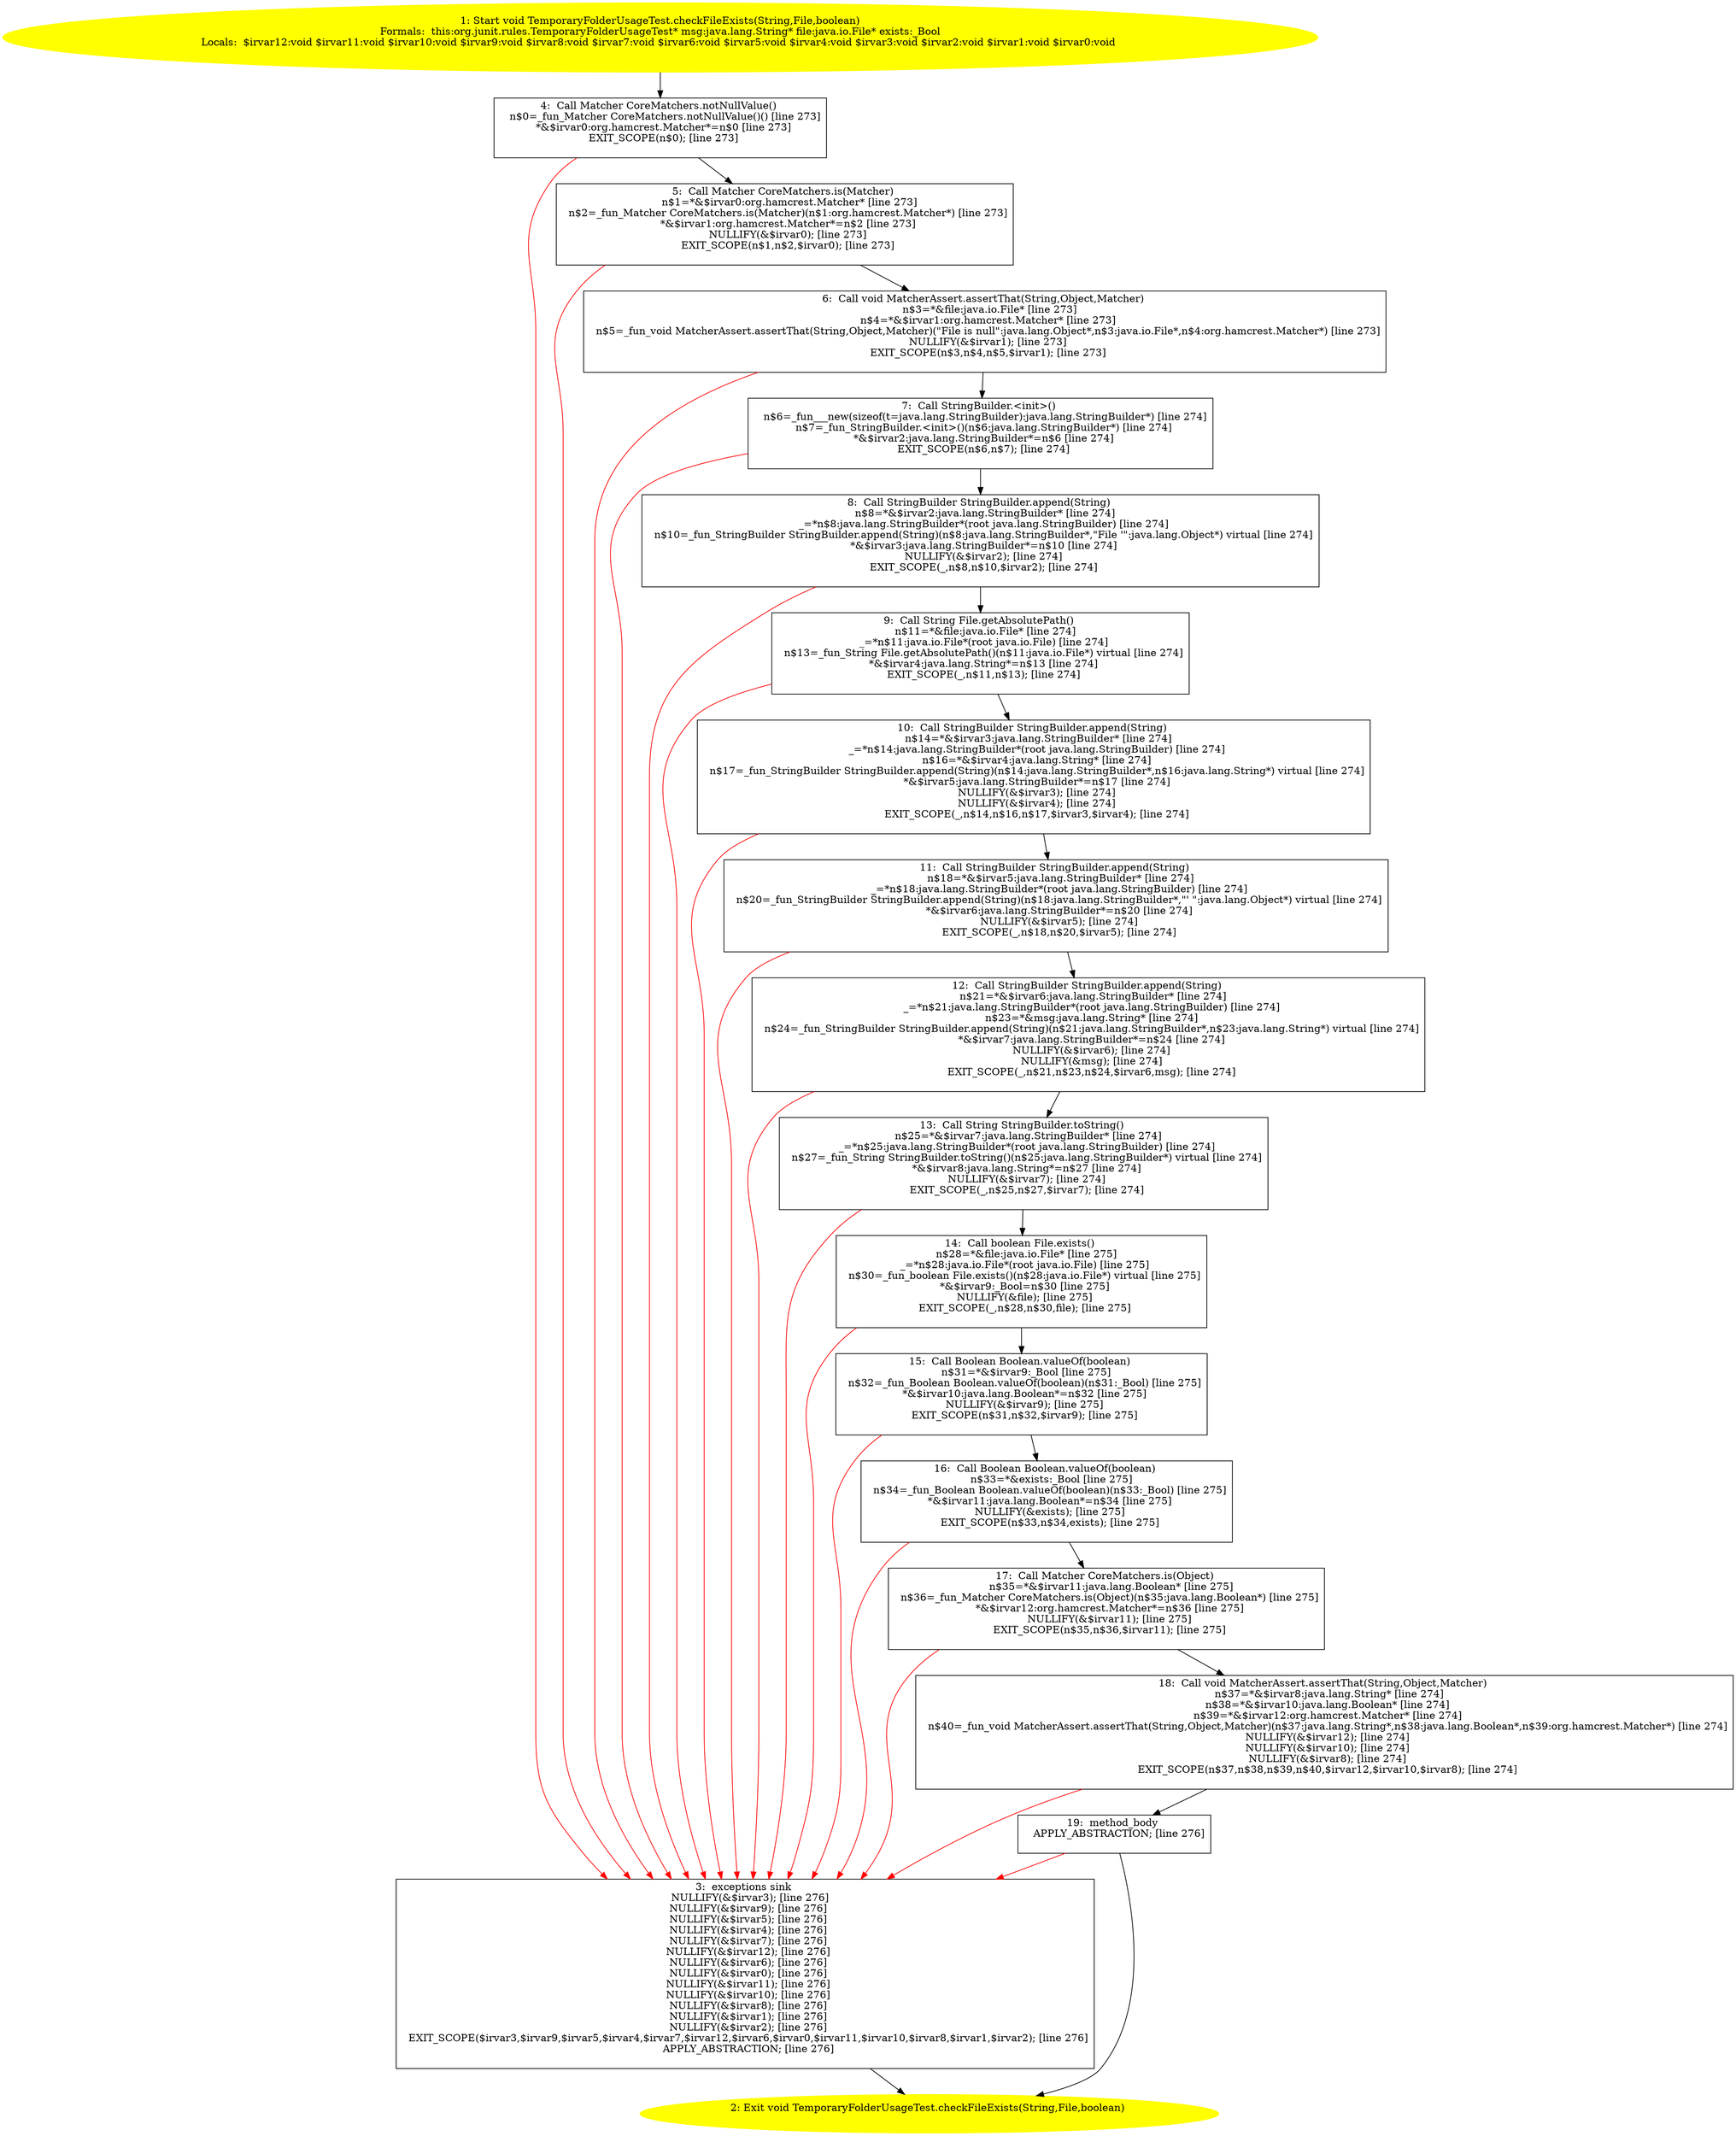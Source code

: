 /* @generated */
digraph cfg {
"org.junit.rules.TemporaryFolderUsageTest.checkFileExists(java.lang.String,java.io.File,boolean):void.0c1b326303adb6eacb05572ea7ec7326_1" [label="1: Start void TemporaryFolderUsageTest.checkFileExists(String,File,boolean)\nFormals:  this:org.junit.rules.TemporaryFolderUsageTest* msg:java.lang.String* file:java.io.File* exists:_Bool\nLocals:  $irvar12:void $irvar11:void $irvar10:void $irvar9:void $irvar8:void $irvar7:void $irvar6:void $irvar5:void $irvar4:void $irvar3:void $irvar2:void $irvar1:void $irvar0:void \n  " color=yellow style=filled]
	

	 "org.junit.rules.TemporaryFolderUsageTest.checkFileExists(java.lang.String,java.io.File,boolean):void.0c1b326303adb6eacb05572ea7ec7326_1" -> "org.junit.rules.TemporaryFolderUsageTest.checkFileExists(java.lang.String,java.io.File,boolean):void.0c1b326303adb6eacb05572ea7ec7326_4" ;
"org.junit.rules.TemporaryFolderUsageTest.checkFileExists(java.lang.String,java.io.File,boolean):void.0c1b326303adb6eacb05572ea7ec7326_2" [label="2: Exit void TemporaryFolderUsageTest.checkFileExists(String,File,boolean) \n  " color=yellow style=filled]
	

"org.junit.rules.TemporaryFolderUsageTest.checkFileExists(java.lang.String,java.io.File,boolean):void.0c1b326303adb6eacb05572ea7ec7326_3" [label="3:  exceptions sink \n   NULLIFY(&$irvar3); [line 276]\n  NULLIFY(&$irvar9); [line 276]\n  NULLIFY(&$irvar5); [line 276]\n  NULLIFY(&$irvar4); [line 276]\n  NULLIFY(&$irvar7); [line 276]\n  NULLIFY(&$irvar12); [line 276]\n  NULLIFY(&$irvar6); [line 276]\n  NULLIFY(&$irvar0); [line 276]\n  NULLIFY(&$irvar11); [line 276]\n  NULLIFY(&$irvar10); [line 276]\n  NULLIFY(&$irvar8); [line 276]\n  NULLIFY(&$irvar1); [line 276]\n  NULLIFY(&$irvar2); [line 276]\n  EXIT_SCOPE($irvar3,$irvar9,$irvar5,$irvar4,$irvar7,$irvar12,$irvar6,$irvar0,$irvar11,$irvar10,$irvar8,$irvar1,$irvar2); [line 276]\n  APPLY_ABSTRACTION; [line 276]\n " shape="box"]
	

	 "org.junit.rules.TemporaryFolderUsageTest.checkFileExists(java.lang.String,java.io.File,boolean):void.0c1b326303adb6eacb05572ea7ec7326_3" -> "org.junit.rules.TemporaryFolderUsageTest.checkFileExists(java.lang.String,java.io.File,boolean):void.0c1b326303adb6eacb05572ea7ec7326_2" ;
"org.junit.rules.TemporaryFolderUsageTest.checkFileExists(java.lang.String,java.io.File,boolean):void.0c1b326303adb6eacb05572ea7ec7326_4" [label="4:  Call Matcher CoreMatchers.notNullValue() \n   n$0=_fun_Matcher CoreMatchers.notNullValue()() [line 273]\n  *&$irvar0:org.hamcrest.Matcher*=n$0 [line 273]\n  EXIT_SCOPE(n$0); [line 273]\n " shape="box"]
	

	 "org.junit.rules.TemporaryFolderUsageTest.checkFileExists(java.lang.String,java.io.File,boolean):void.0c1b326303adb6eacb05572ea7ec7326_4" -> "org.junit.rules.TemporaryFolderUsageTest.checkFileExists(java.lang.String,java.io.File,boolean):void.0c1b326303adb6eacb05572ea7ec7326_5" ;
	 "org.junit.rules.TemporaryFolderUsageTest.checkFileExists(java.lang.String,java.io.File,boolean):void.0c1b326303adb6eacb05572ea7ec7326_4" -> "org.junit.rules.TemporaryFolderUsageTest.checkFileExists(java.lang.String,java.io.File,boolean):void.0c1b326303adb6eacb05572ea7ec7326_3" [color="red" ];
"org.junit.rules.TemporaryFolderUsageTest.checkFileExists(java.lang.String,java.io.File,boolean):void.0c1b326303adb6eacb05572ea7ec7326_5" [label="5:  Call Matcher CoreMatchers.is(Matcher) \n   n$1=*&$irvar0:org.hamcrest.Matcher* [line 273]\n  n$2=_fun_Matcher CoreMatchers.is(Matcher)(n$1:org.hamcrest.Matcher*) [line 273]\n  *&$irvar1:org.hamcrest.Matcher*=n$2 [line 273]\n  NULLIFY(&$irvar0); [line 273]\n  EXIT_SCOPE(n$1,n$2,$irvar0); [line 273]\n " shape="box"]
	

	 "org.junit.rules.TemporaryFolderUsageTest.checkFileExists(java.lang.String,java.io.File,boolean):void.0c1b326303adb6eacb05572ea7ec7326_5" -> "org.junit.rules.TemporaryFolderUsageTest.checkFileExists(java.lang.String,java.io.File,boolean):void.0c1b326303adb6eacb05572ea7ec7326_6" ;
	 "org.junit.rules.TemporaryFolderUsageTest.checkFileExists(java.lang.String,java.io.File,boolean):void.0c1b326303adb6eacb05572ea7ec7326_5" -> "org.junit.rules.TemporaryFolderUsageTest.checkFileExists(java.lang.String,java.io.File,boolean):void.0c1b326303adb6eacb05572ea7ec7326_3" [color="red" ];
"org.junit.rules.TemporaryFolderUsageTest.checkFileExists(java.lang.String,java.io.File,boolean):void.0c1b326303adb6eacb05572ea7ec7326_6" [label="6:  Call void MatcherAssert.assertThat(String,Object,Matcher) \n   n$3=*&file:java.io.File* [line 273]\n  n$4=*&$irvar1:org.hamcrest.Matcher* [line 273]\n  n$5=_fun_void MatcherAssert.assertThat(String,Object,Matcher)(\"File is null\":java.lang.Object*,n$3:java.io.File*,n$4:org.hamcrest.Matcher*) [line 273]\n  NULLIFY(&$irvar1); [line 273]\n  EXIT_SCOPE(n$3,n$4,n$5,$irvar1); [line 273]\n " shape="box"]
	

	 "org.junit.rules.TemporaryFolderUsageTest.checkFileExists(java.lang.String,java.io.File,boolean):void.0c1b326303adb6eacb05572ea7ec7326_6" -> "org.junit.rules.TemporaryFolderUsageTest.checkFileExists(java.lang.String,java.io.File,boolean):void.0c1b326303adb6eacb05572ea7ec7326_7" ;
	 "org.junit.rules.TemporaryFolderUsageTest.checkFileExists(java.lang.String,java.io.File,boolean):void.0c1b326303adb6eacb05572ea7ec7326_6" -> "org.junit.rules.TemporaryFolderUsageTest.checkFileExists(java.lang.String,java.io.File,boolean):void.0c1b326303adb6eacb05572ea7ec7326_3" [color="red" ];
"org.junit.rules.TemporaryFolderUsageTest.checkFileExists(java.lang.String,java.io.File,boolean):void.0c1b326303adb6eacb05572ea7ec7326_7" [label="7:  Call StringBuilder.<init>() \n   n$6=_fun___new(sizeof(t=java.lang.StringBuilder):java.lang.StringBuilder*) [line 274]\n  n$7=_fun_StringBuilder.<init>()(n$6:java.lang.StringBuilder*) [line 274]\n  *&$irvar2:java.lang.StringBuilder*=n$6 [line 274]\n  EXIT_SCOPE(n$6,n$7); [line 274]\n " shape="box"]
	

	 "org.junit.rules.TemporaryFolderUsageTest.checkFileExists(java.lang.String,java.io.File,boolean):void.0c1b326303adb6eacb05572ea7ec7326_7" -> "org.junit.rules.TemporaryFolderUsageTest.checkFileExists(java.lang.String,java.io.File,boolean):void.0c1b326303adb6eacb05572ea7ec7326_8" ;
	 "org.junit.rules.TemporaryFolderUsageTest.checkFileExists(java.lang.String,java.io.File,boolean):void.0c1b326303adb6eacb05572ea7ec7326_7" -> "org.junit.rules.TemporaryFolderUsageTest.checkFileExists(java.lang.String,java.io.File,boolean):void.0c1b326303adb6eacb05572ea7ec7326_3" [color="red" ];
"org.junit.rules.TemporaryFolderUsageTest.checkFileExists(java.lang.String,java.io.File,boolean):void.0c1b326303adb6eacb05572ea7ec7326_8" [label="8:  Call StringBuilder StringBuilder.append(String) \n   n$8=*&$irvar2:java.lang.StringBuilder* [line 274]\n  _=*n$8:java.lang.StringBuilder*(root java.lang.StringBuilder) [line 274]\n  n$10=_fun_StringBuilder StringBuilder.append(String)(n$8:java.lang.StringBuilder*,\"File '\":java.lang.Object*) virtual [line 274]\n  *&$irvar3:java.lang.StringBuilder*=n$10 [line 274]\n  NULLIFY(&$irvar2); [line 274]\n  EXIT_SCOPE(_,n$8,n$10,$irvar2); [line 274]\n " shape="box"]
	

	 "org.junit.rules.TemporaryFolderUsageTest.checkFileExists(java.lang.String,java.io.File,boolean):void.0c1b326303adb6eacb05572ea7ec7326_8" -> "org.junit.rules.TemporaryFolderUsageTest.checkFileExists(java.lang.String,java.io.File,boolean):void.0c1b326303adb6eacb05572ea7ec7326_9" ;
	 "org.junit.rules.TemporaryFolderUsageTest.checkFileExists(java.lang.String,java.io.File,boolean):void.0c1b326303adb6eacb05572ea7ec7326_8" -> "org.junit.rules.TemporaryFolderUsageTest.checkFileExists(java.lang.String,java.io.File,boolean):void.0c1b326303adb6eacb05572ea7ec7326_3" [color="red" ];
"org.junit.rules.TemporaryFolderUsageTest.checkFileExists(java.lang.String,java.io.File,boolean):void.0c1b326303adb6eacb05572ea7ec7326_9" [label="9:  Call String File.getAbsolutePath() \n   n$11=*&file:java.io.File* [line 274]\n  _=*n$11:java.io.File*(root java.io.File) [line 274]\n  n$13=_fun_String File.getAbsolutePath()(n$11:java.io.File*) virtual [line 274]\n  *&$irvar4:java.lang.String*=n$13 [line 274]\n  EXIT_SCOPE(_,n$11,n$13); [line 274]\n " shape="box"]
	

	 "org.junit.rules.TemporaryFolderUsageTest.checkFileExists(java.lang.String,java.io.File,boolean):void.0c1b326303adb6eacb05572ea7ec7326_9" -> "org.junit.rules.TemporaryFolderUsageTest.checkFileExists(java.lang.String,java.io.File,boolean):void.0c1b326303adb6eacb05572ea7ec7326_10" ;
	 "org.junit.rules.TemporaryFolderUsageTest.checkFileExists(java.lang.String,java.io.File,boolean):void.0c1b326303adb6eacb05572ea7ec7326_9" -> "org.junit.rules.TemporaryFolderUsageTest.checkFileExists(java.lang.String,java.io.File,boolean):void.0c1b326303adb6eacb05572ea7ec7326_3" [color="red" ];
"org.junit.rules.TemporaryFolderUsageTest.checkFileExists(java.lang.String,java.io.File,boolean):void.0c1b326303adb6eacb05572ea7ec7326_10" [label="10:  Call StringBuilder StringBuilder.append(String) \n   n$14=*&$irvar3:java.lang.StringBuilder* [line 274]\n  _=*n$14:java.lang.StringBuilder*(root java.lang.StringBuilder) [line 274]\n  n$16=*&$irvar4:java.lang.String* [line 274]\n  n$17=_fun_StringBuilder StringBuilder.append(String)(n$14:java.lang.StringBuilder*,n$16:java.lang.String*) virtual [line 274]\n  *&$irvar5:java.lang.StringBuilder*=n$17 [line 274]\n  NULLIFY(&$irvar3); [line 274]\n  NULLIFY(&$irvar4); [line 274]\n  EXIT_SCOPE(_,n$14,n$16,n$17,$irvar3,$irvar4); [line 274]\n " shape="box"]
	

	 "org.junit.rules.TemporaryFolderUsageTest.checkFileExists(java.lang.String,java.io.File,boolean):void.0c1b326303adb6eacb05572ea7ec7326_10" -> "org.junit.rules.TemporaryFolderUsageTest.checkFileExists(java.lang.String,java.io.File,boolean):void.0c1b326303adb6eacb05572ea7ec7326_11" ;
	 "org.junit.rules.TemporaryFolderUsageTest.checkFileExists(java.lang.String,java.io.File,boolean):void.0c1b326303adb6eacb05572ea7ec7326_10" -> "org.junit.rules.TemporaryFolderUsageTest.checkFileExists(java.lang.String,java.io.File,boolean):void.0c1b326303adb6eacb05572ea7ec7326_3" [color="red" ];
"org.junit.rules.TemporaryFolderUsageTest.checkFileExists(java.lang.String,java.io.File,boolean):void.0c1b326303adb6eacb05572ea7ec7326_11" [label="11:  Call StringBuilder StringBuilder.append(String) \n   n$18=*&$irvar5:java.lang.StringBuilder* [line 274]\n  _=*n$18:java.lang.StringBuilder*(root java.lang.StringBuilder) [line 274]\n  n$20=_fun_StringBuilder StringBuilder.append(String)(n$18:java.lang.StringBuilder*,\"' \":java.lang.Object*) virtual [line 274]\n  *&$irvar6:java.lang.StringBuilder*=n$20 [line 274]\n  NULLIFY(&$irvar5); [line 274]\n  EXIT_SCOPE(_,n$18,n$20,$irvar5); [line 274]\n " shape="box"]
	

	 "org.junit.rules.TemporaryFolderUsageTest.checkFileExists(java.lang.String,java.io.File,boolean):void.0c1b326303adb6eacb05572ea7ec7326_11" -> "org.junit.rules.TemporaryFolderUsageTest.checkFileExists(java.lang.String,java.io.File,boolean):void.0c1b326303adb6eacb05572ea7ec7326_12" ;
	 "org.junit.rules.TemporaryFolderUsageTest.checkFileExists(java.lang.String,java.io.File,boolean):void.0c1b326303adb6eacb05572ea7ec7326_11" -> "org.junit.rules.TemporaryFolderUsageTest.checkFileExists(java.lang.String,java.io.File,boolean):void.0c1b326303adb6eacb05572ea7ec7326_3" [color="red" ];
"org.junit.rules.TemporaryFolderUsageTest.checkFileExists(java.lang.String,java.io.File,boolean):void.0c1b326303adb6eacb05572ea7ec7326_12" [label="12:  Call StringBuilder StringBuilder.append(String) \n   n$21=*&$irvar6:java.lang.StringBuilder* [line 274]\n  _=*n$21:java.lang.StringBuilder*(root java.lang.StringBuilder) [line 274]\n  n$23=*&msg:java.lang.String* [line 274]\n  n$24=_fun_StringBuilder StringBuilder.append(String)(n$21:java.lang.StringBuilder*,n$23:java.lang.String*) virtual [line 274]\n  *&$irvar7:java.lang.StringBuilder*=n$24 [line 274]\n  NULLIFY(&$irvar6); [line 274]\n  NULLIFY(&msg); [line 274]\n  EXIT_SCOPE(_,n$21,n$23,n$24,$irvar6,msg); [line 274]\n " shape="box"]
	

	 "org.junit.rules.TemporaryFolderUsageTest.checkFileExists(java.lang.String,java.io.File,boolean):void.0c1b326303adb6eacb05572ea7ec7326_12" -> "org.junit.rules.TemporaryFolderUsageTest.checkFileExists(java.lang.String,java.io.File,boolean):void.0c1b326303adb6eacb05572ea7ec7326_13" ;
	 "org.junit.rules.TemporaryFolderUsageTest.checkFileExists(java.lang.String,java.io.File,boolean):void.0c1b326303adb6eacb05572ea7ec7326_12" -> "org.junit.rules.TemporaryFolderUsageTest.checkFileExists(java.lang.String,java.io.File,boolean):void.0c1b326303adb6eacb05572ea7ec7326_3" [color="red" ];
"org.junit.rules.TemporaryFolderUsageTest.checkFileExists(java.lang.String,java.io.File,boolean):void.0c1b326303adb6eacb05572ea7ec7326_13" [label="13:  Call String StringBuilder.toString() \n   n$25=*&$irvar7:java.lang.StringBuilder* [line 274]\n  _=*n$25:java.lang.StringBuilder*(root java.lang.StringBuilder) [line 274]\n  n$27=_fun_String StringBuilder.toString()(n$25:java.lang.StringBuilder*) virtual [line 274]\n  *&$irvar8:java.lang.String*=n$27 [line 274]\n  NULLIFY(&$irvar7); [line 274]\n  EXIT_SCOPE(_,n$25,n$27,$irvar7); [line 274]\n " shape="box"]
	

	 "org.junit.rules.TemporaryFolderUsageTest.checkFileExists(java.lang.String,java.io.File,boolean):void.0c1b326303adb6eacb05572ea7ec7326_13" -> "org.junit.rules.TemporaryFolderUsageTest.checkFileExists(java.lang.String,java.io.File,boolean):void.0c1b326303adb6eacb05572ea7ec7326_14" ;
	 "org.junit.rules.TemporaryFolderUsageTest.checkFileExists(java.lang.String,java.io.File,boolean):void.0c1b326303adb6eacb05572ea7ec7326_13" -> "org.junit.rules.TemporaryFolderUsageTest.checkFileExists(java.lang.String,java.io.File,boolean):void.0c1b326303adb6eacb05572ea7ec7326_3" [color="red" ];
"org.junit.rules.TemporaryFolderUsageTest.checkFileExists(java.lang.String,java.io.File,boolean):void.0c1b326303adb6eacb05572ea7ec7326_14" [label="14:  Call boolean File.exists() \n   n$28=*&file:java.io.File* [line 275]\n  _=*n$28:java.io.File*(root java.io.File) [line 275]\n  n$30=_fun_boolean File.exists()(n$28:java.io.File*) virtual [line 275]\n  *&$irvar9:_Bool=n$30 [line 275]\n  NULLIFY(&file); [line 275]\n  EXIT_SCOPE(_,n$28,n$30,file); [line 275]\n " shape="box"]
	

	 "org.junit.rules.TemporaryFolderUsageTest.checkFileExists(java.lang.String,java.io.File,boolean):void.0c1b326303adb6eacb05572ea7ec7326_14" -> "org.junit.rules.TemporaryFolderUsageTest.checkFileExists(java.lang.String,java.io.File,boolean):void.0c1b326303adb6eacb05572ea7ec7326_15" ;
	 "org.junit.rules.TemporaryFolderUsageTest.checkFileExists(java.lang.String,java.io.File,boolean):void.0c1b326303adb6eacb05572ea7ec7326_14" -> "org.junit.rules.TemporaryFolderUsageTest.checkFileExists(java.lang.String,java.io.File,boolean):void.0c1b326303adb6eacb05572ea7ec7326_3" [color="red" ];
"org.junit.rules.TemporaryFolderUsageTest.checkFileExists(java.lang.String,java.io.File,boolean):void.0c1b326303adb6eacb05572ea7ec7326_15" [label="15:  Call Boolean Boolean.valueOf(boolean) \n   n$31=*&$irvar9:_Bool [line 275]\n  n$32=_fun_Boolean Boolean.valueOf(boolean)(n$31:_Bool) [line 275]\n  *&$irvar10:java.lang.Boolean*=n$32 [line 275]\n  NULLIFY(&$irvar9); [line 275]\n  EXIT_SCOPE(n$31,n$32,$irvar9); [line 275]\n " shape="box"]
	

	 "org.junit.rules.TemporaryFolderUsageTest.checkFileExists(java.lang.String,java.io.File,boolean):void.0c1b326303adb6eacb05572ea7ec7326_15" -> "org.junit.rules.TemporaryFolderUsageTest.checkFileExists(java.lang.String,java.io.File,boolean):void.0c1b326303adb6eacb05572ea7ec7326_16" ;
	 "org.junit.rules.TemporaryFolderUsageTest.checkFileExists(java.lang.String,java.io.File,boolean):void.0c1b326303adb6eacb05572ea7ec7326_15" -> "org.junit.rules.TemporaryFolderUsageTest.checkFileExists(java.lang.String,java.io.File,boolean):void.0c1b326303adb6eacb05572ea7ec7326_3" [color="red" ];
"org.junit.rules.TemporaryFolderUsageTest.checkFileExists(java.lang.String,java.io.File,boolean):void.0c1b326303adb6eacb05572ea7ec7326_16" [label="16:  Call Boolean Boolean.valueOf(boolean) \n   n$33=*&exists:_Bool [line 275]\n  n$34=_fun_Boolean Boolean.valueOf(boolean)(n$33:_Bool) [line 275]\n  *&$irvar11:java.lang.Boolean*=n$34 [line 275]\n  NULLIFY(&exists); [line 275]\n  EXIT_SCOPE(n$33,n$34,exists); [line 275]\n " shape="box"]
	

	 "org.junit.rules.TemporaryFolderUsageTest.checkFileExists(java.lang.String,java.io.File,boolean):void.0c1b326303adb6eacb05572ea7ec7326_16" -> "org.junit.rules.TemporaryFolderUsageTest.checkFileExists(java.lang.String,java.io.File,boolean):void.0c1b326303adb6eacb05572ea7ec7326_17" ;
	 "org.junit.rules.TemporaryFolderUsageTest.checkFileExists(java.lang.String,java.io.File,boolean):void.0c1b326303adb6eacb05572ea7ec7326_16" -> "org.junit.rules.TemporaryFolderUsageTest.checkFileExists(java.lang.String,java.io.File,boolean):void.0c1b326303adb6eacb05572ea7ec7326_3" [color="red" ];
"org.junit.rules.TemporaryFolderUsageTest.checkFileExists(java.lang.String,java.io.File,boolean):void.0c1b326303adb6eacb05572ea7ec7326_17" [label="17:  Call Matcher CoreMatchers.is(Object) \n   n$35=*&$irvar11:java.lang.Boolean* [line 275]\n  n$36=_fun_Matcher CoreMatchers.is(Object)(n$35:java.lang.Boolean*) [line 275]\n  *&$irvar12:org.hamcrest.Matcher*=n$36 [line 275]\n  NULLIFY(&$irvar11); [line 275]\n  EXIT_SCOPE(n$35,n$36,$irvar11); [line 275]\n " shape="box"]
	

	 "org.junit.rules.TemporaryFolderUsageTest.checkFileExists(java.lang.String,java.io.File,boolean):void.0c1b326303adb6eacb05572ea7ec7326_17" -> "org.junit.rules.TemporaryFolderUsageTest.checkFileExists(java.lang.String,java.io.File,boolean):void.0c1b326303adb6eacb05572ea7ec7326_18" ;
	 "org.junit.rules.TemporaryFolderUsageTest.checkFileExists(java.lang.String,java.io.File,boolean):void.0c1b326303adb6eacb05572ea7ec7326_17" -> "org.junit.rules.TemporaryFolderUsageTest.checkFileExists(java.lang.String,java.io.File,boolean):void.0c1b326303adb6eacb05572ea7ec7326_3" [color="red" ];
"org.junit.rules.TemporaryFolderUsageTest.checkFileExists(java.lang.String,java.io.File,boolean):void.0c1b326303adb6eacb05572ea7ec7326_18" [label="18:  Call void MatcherAssert.assertThat(String,Object,Matcher) \n   n$37=*&$irvar8:java.lang.String* [line 274]\n  n$38=*&$irvar10:java.lang.Boolean* [line 274]\n  n$39=*&$irvar12:org.hamcrest.Matcher* [line 274]\n  n$40=_fun_void MatcherAssert.assertThat(String,Object,Matcher)(n$37:java.lang.String*,n$38:java.lang.Boolean*,n$39:org.hamcrest.Matcher*) [line 274]\n  NULLIFY(&$irvar12); [line 274]\n  NULLIFY(&$irvar10); [line 274]\n  NULLIFY(&$irvar8); [line 274]\n  EXIT_SCOPE(n$37,n$38,n$39,n$40,$irvar12,$irvar10,$irvar8); [line 274]\n " shape="box"]
	

	 "org.junit.rules.TemporaryFolderUsageTest.checkFileExists(java.lang.String,java.io.File,boolean):void.0c1b326303adb6eacb05572ea7ec7326_18" -> "org.junit.rules.TemporaryFolderUsageTest.checkFileExists(java.lang.String,java.io.File,boolean):void.0c1b326303adb6eacb05572ea7ec7326_19" ;
	 "org.junit.rules.TemporaryFolderUsageTest.checkFileExists(java.lang.String,java.io.File,boolean):void.0c1b326303adb6eacb05572ea7ec7326_18" -> "org.junit.rules.TemporaryFolderUsageTest.checkFileExists(java.lang.String,java.io.File,boolean):void.0c1b326303adb6eacb05572ea7ec7326_3" [color="red" ];
"org.junit.rules.TemporaryFolderUsageTest.checkFileExists(java.lang.String,java.io.File,boolean):void.0c1b326303adb6eacb05572ea7ec7326_19" [label="19:  method_body \n   APPLY_ABSTRACTION; [line 276]\n " shape="box"]
	

	 "org.junit.rules.TemporaryFolderUsageTest.checkFileExists(java.lang.String,java.io.File,boolean):void.0c1b326303adb6eacb05572ea7ec7326_19" -> "org.junit.rules.TemporaryFolderUsageTest.checkFileExists(java.lang.String,java.io.File,boolean):void.0c1b326303adb6eacb05572ea7ec7326_2" ;
	 "org.junit.rules.TemporaryFolderUsageTest.checkFileExists(java.lang.String,java.io.File,boolean):void.0c1b326303adb6eacb05572ea7ec7326_19" -> "org.junit.rules.TemporaryFolderUsageTest.checkFileExists(java.lang.String,java.io.File,boolean):void.0c1b326303adb6eacb05572ea7ec7326_3" [color="red" ];
}
